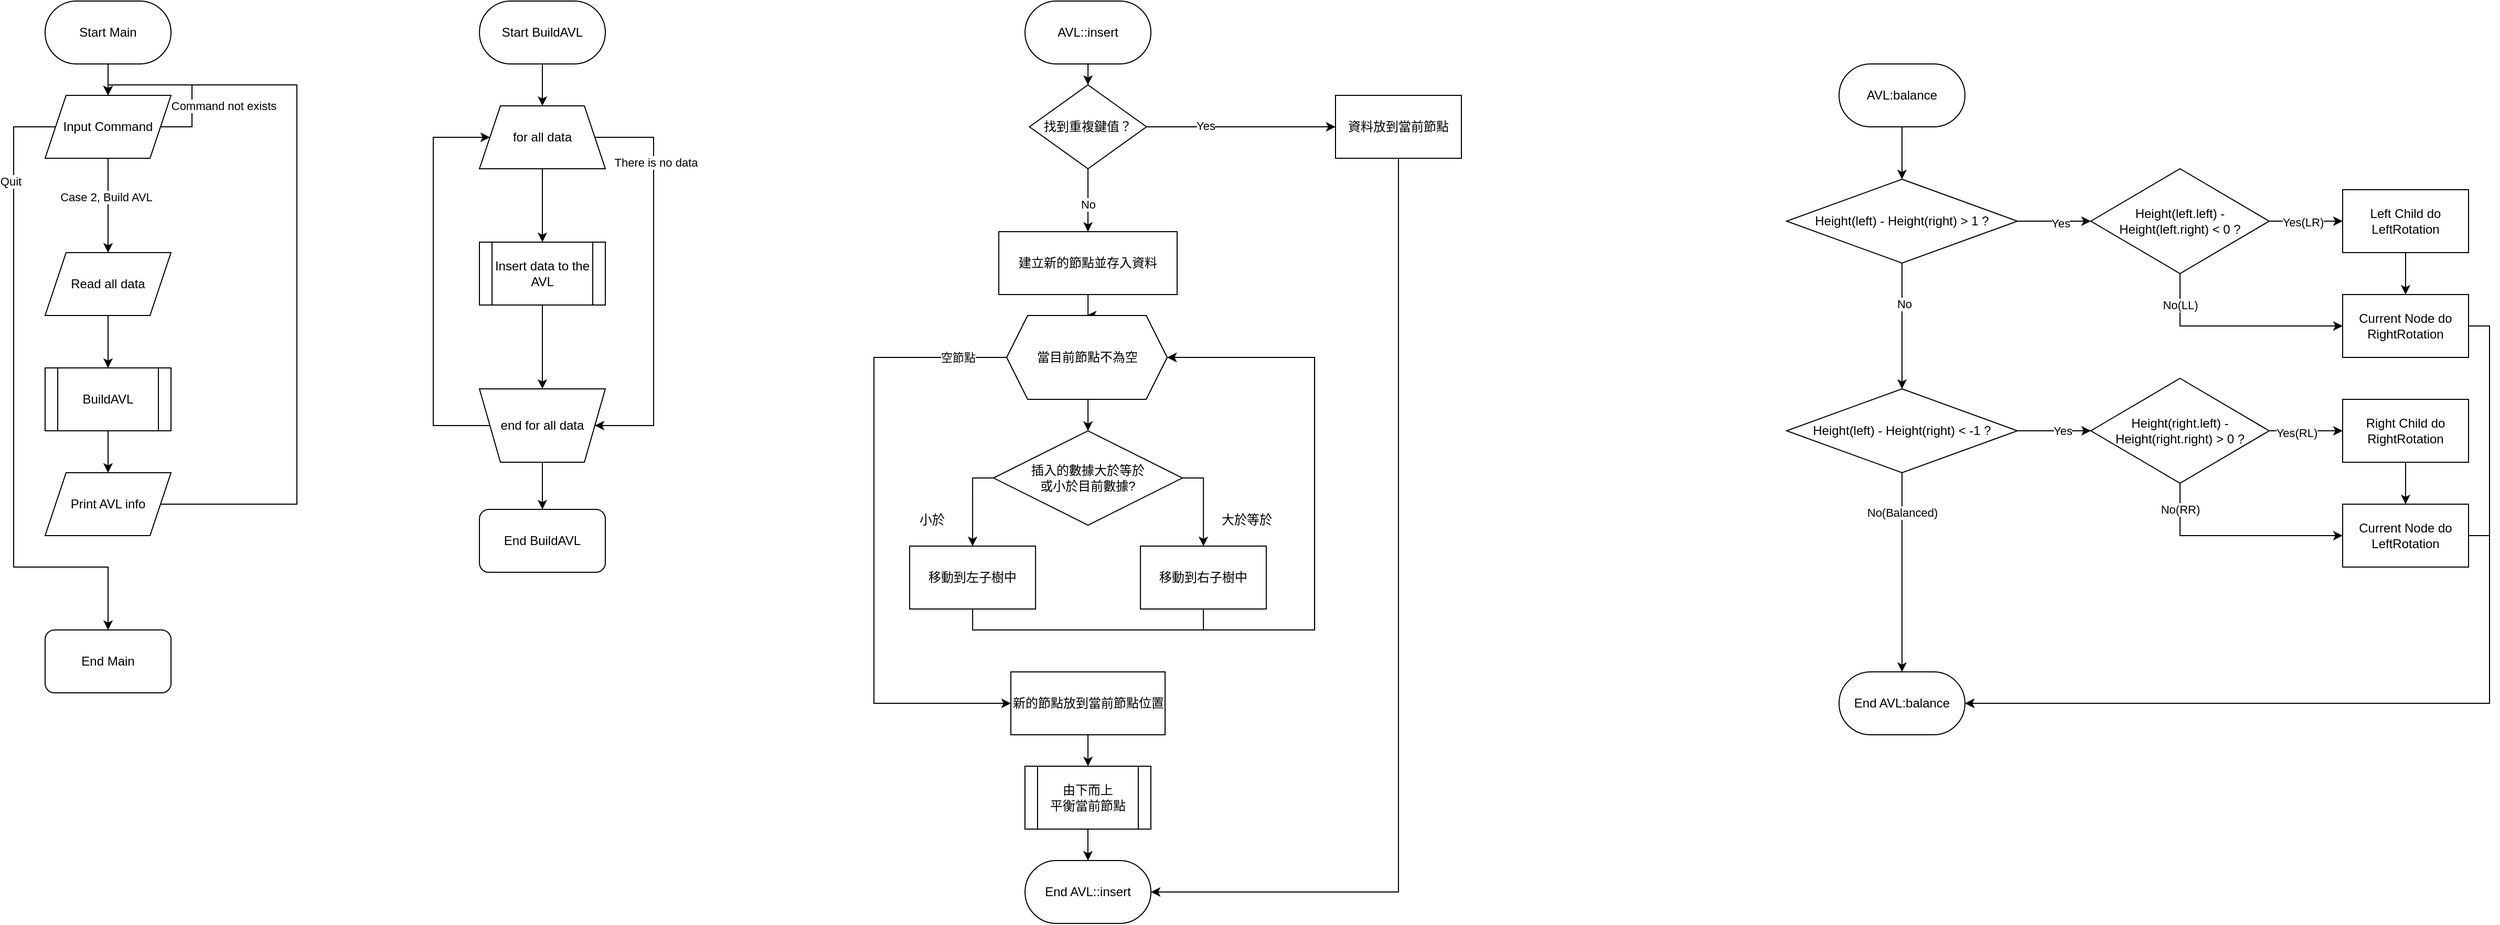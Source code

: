 <mxfile version="24.2.1" type="github">
  <diagram name="第 1 页" id="v7UUKKcGRogR1oaIsNhO">
    <mxGraphModel dx="1380" dy="741" grid="1" gridSize="10" guides="1" tooltips="1" connect="1" arrows="1" fold="1" page="1" pageScale="1" pageWidth="827" pageHeight="1169" math="0" shadow="0">
      <root>
        <mxCell id="0" />
        <mxCell id="1" parent="0" />
        <mxCell id="EWklBWPBWm8w05C-YDOi-1" style="edgeStyle=orthogonalEdgeStyle;rounded=0;orthogonalLoop=1;jettySize=auto;html=1;entryX=0.5;entryY=0;entryDx=0;entryDy=0;" parent="1" source="EWklBWPBWm8w05C-YDOi-2" target="EWklBWPBWm8w05C-YDOi-7" edge="1">
          <mxGeometry relative="1" as="geometry" />
        </mxCell>
        <mxCell id="EWklBWPBWm8w05C-YDOi-2" value="Start Main" style="rounded=1;whiteSpace=wrap;html=1;arcSize=50;" parent="1" vertex="1">
          <mxGeometry x="90" y="40" width="120" height="60" as="geometry" />
        </mxCell>
        <mxCell id="EWklBWPBWm8w05C-YDOi-3" style="edgeStyle=orthogonalEdgeStyle;rounded=0;orthogonalLoop=1;jettySize=auto;html=1;entryX=0.5;entryY=0;entryDx=0;entryDy=0;" parent="1" source="EWklBWPBWm8w05C-YDOi-7" edge="1">
          <mxGeometry relative="1" as="geometry">
            <mxPoint x="150" y="280" as="targetPoint" />
          </mxGeometry>
        </mxCell>
        <mxCell id="EWklBWPBWm8w05C-YDOi-4" value="Case 2, Build AVL" style="edgeLabel;html=1;align=center;verticalAlign=middle;resizable=0;points=[];" parent="EWklBWPBWm8w05C-YDOi-3" vertex="1" connectable="0">
          <mxGeometry x="-0.188" y="-2" relative="1" as="geometry">
            <mxPoint as="offset" />
          </mxGeometry>
        </mxCell>
        <mxCell id="EWklBWPBWm8w05C-YDOi-5" style="edgeStyle=orthogonalEdgeStyle;rounded=0;orthogonalLoop=1;jettySize=auto;html=1;entryX=0.5;entryY=0;entryDx=0;entryDy=0;" parent="1" source="EWklBWPBWm8w05C-YDOi-7" target="EWklBWPBWm8w05C-YDOi-16" edge="1">
          <mxGeometry relative="1" as="geometry">
            <Array as="points">
              <mxPoint x="60" y="160" />
              <mxPoint x="60" y="580" />
              <mxPoint x="150" y="580" />
            </Array>
          </mxGeometry>
        </mxCell>
        <mxCell id="EWklBWPBWm8w05C-YDOi-6" value="Quit" style="edgeLabel;html=1;align=center;verticalAlign=middle;resizable=0;points=[];" parent="EWklBWPBWm8w05C-YDOi-5" vertex="1" connectable="0">
          <mxGeometry x="-0.698" y="-3" relative="1" as="geometry">
            <mxPoint as="offset" />
          </mxGeometry>
        </mxCell>
        <mxCell id="EWklBWPBWm8w05C-YDOi-7" value="Input Command" style="shape=parallelogram;perimeter=parallelogramPerimeter;whiteSpace=wrap;html=1;fixedSize=1;" parent="1" vertex="1">
          <mxGeometry x="90" y="130" width="120" height="60" as="geometry" />
        </mxCell>
        <mxCell id="EWklBWPBWm8w05C-YDOi-8" style="edgeStyle=orthogonalEdgeStyle;rounded=0;orthogonalLoop=1;jettySize=auto;html=1;entryX=0.5;entryY=0;entryDx=0;entryDy=0;" parent="1" source="EWklBWPBWm8w05C-YDOi-7" target="EWklBWPBWm8w05C-YDOi-7" edge="1">
          <mxGeometry relative="1" as="geometry">
            <Array as="points">
              <mxPoint x="230" y="160" />
              <mxPoint x="230" y="120" />
              <mxPoint x="150" y="120" />
            </Array>
          </mxGeometry>
        </mxCell>
        <mxCell id="EWklBWPBWm8w05C-YDOi-9" value="Command not exists" style="edgeLabel;html=1;align=center;verticalAlign=middle;resizable=0;points=[];" parent="EWklBWPBWm8w05C-YDOi-8" vertex="1" connectable="0">
          <mxGeometry x="-0.415" y="-2" relative="1" as="geometry">
            <mxPoint x="28" y="-3" as="offset" />
          </mxGeometry>
        </mxCell>
        <mxCell id="EWklBWPBWm8w05C-YDOi-10" style="edgeStyle=orthogonalEdgeStyle;rounded=0;orthogonalLoop=1;jettySize=auto;html=1;entryX=0.5;entryY=0;entryDx=0;entryDy=0;" parent="1" source="EWklBWPBWm8w05C-YDOi-11" target="EWklBWPBWm8w05C-YDOi-13" edge="1">
          <mxGeometry relative="1" as="geometry" />
        </mxCell>
        <mxCell id="EWklBWPBWm8w05C-YDOi-11" value="Read all data" style="shape=parallelogram;perimeter=parallelogramPerimeter;whiteSpace=wrap;html=1;fixedSize=1;" parent="1" vertex="1">
          <mxGeometry x="90" y="280" width="120" height="60" as="geometry" />
        </mxCell>
        <mxCell id="EWklBWPBWm8w05C-YDOi-12" style="edgeStyle=orthogonalEdgeStyle;rounded=0;orthogonalLoop=1;jettySize=auto;html=1;entryX=0.5;entryY=0;entryDx=0;entryDy=0;" parent="1" source="EWklBWPBWm8w05C-YDOi-13" target="EWklBWPBWm8w05C-YDOi-15" edge="1">
          <mxGeometry relative="1" as="geometry" />
        </mxCell>
        <mxCell id="EWklBWPBWm8w05C-YDOi-13" value="BuildAVL" style="shape=process;whiteSpace=wrap;html=1;backgroundOutline=1;" parent="1" vertex="1">
          <mxGeometry x="90" y="390" width="120" height="60" as="geometry" />
        </mxCell>
        <mxCell id="EWklBWPBWm8w05C-YDOi-14" style="edgeStyle=orthogonalEdgeStyle;rounded=0;orthogonalLoop=1;jettySize=auto;html=1;entryX=0.5;entryY=0;entryDx=0;entryDy=0;exitX=1;exitY=0.5;exitDx=0;exitDy=0;" parent="1" source="EWklBWPBWm8w05C-YDOi-15" target="EWklBWPBWm8w05C-YDOi-7" edge="1">
          <mxGeometry relative="1" as="geometry">
            <Array as="points">
              <mxPoint x="330" y="520" />
              <mxPoint x="330" y="120" />
              <mxPoint x="150" y="120" />
            </Array>
            <mxPoint x="300" y="520" as="sourcePoint" />
            <mxPoint x="250" y="130" as="targetPoint" />
          </mxGeometry>
        </mxCell>
        <mxCell id="EWklBWPBWm8w05C-YDOi-15" value="Print AVL info" style="shape=parallelogram;perimeter=parallelogramPerimeter;whiteSpace=wrap;html=1;fixedSize=1;" parent="1" vertex="1">
          <mxGeometry x="90" y="490" width="120" height="60" as="geometry" />
        </mxCell>
        <mxCell id="EWklBWPBWm8w05C-YDOi-16" value="End Main" style="rounded=1;whiteSpace=wrap;html=1;" parent="1" vertex="1">
          <mxGeometry x="90" y="640" width="120" height="60" as="geometry" />
        </mxCell>
        <mxCell id="EWklBWPBWm8w05C-YDOi-17" style="edgeStyle=orthogonalEdgeStyle;rounded=0;orthogonalLoop=1;jettySize=auto;html=1;entryX=0.5;entryY=0;entryDx=0;entryDy=0;" parent="1" source="EWklBWPBWm8w05C-YDOi-18" target="EWklBWPBWm8w05C-YDOi-22" edge="1">
          <mxGeometry relative="1" as="geometry" />
        </mxCell>
        <mxCell id="EWklBWPBWm8w05C-YDOi-18" value="Start BuildAVL" style="rounded=1;whiteSpace=wrap;html=1;arcSize=50;" parent="1" vertex="1">
          <mxGeometry x="504" y="40" width="120" height="60" as="geometry" />
        </mxCell>
        <mxCell id="EWklBWPBWm8w05C-YDOi-19" style="edgeStyle=orthogonalEdgeStyle;rounded=0;orthogonalLoop=1;jettySize=auto;html=1;entryX=0.5;entryY=0;entryDx=0;entryDy=0;" parent="1" source="EWklBWPBWm8w05C-YDOi-22" target="EWklBWPBWm8w05C-YDOi-29" edge="1">
          <mxGeometry relative="1" as="geometry">
            <mxPoint x="564" y="230" as="targetPoint" />
          </mxGeometry>
        </mxCell>
        <mxCell id="EWklBWPBWm8w05C-YDOi-20" style="edgeStyle=orthogonalEdgeStyle;rounded=0;orthogonalLoop=1;jettySize=auto;html=1;entryX=1;entryY=0.5;entryDx=0;entryDy=0;" parent="1" source="EWklBWPBWm8w05C-YDOi-22" target="EWklBWPBWm8w05C-YDOi-25" edge="1">
          <mxGeometry relative="1" as="geometry">
            <Array as="points">
              <mxPoint x="670" y="170" />
              <mxPoint x="670" y="445" />
            </Array>
          </mxGeometry>
        </mxCell>
        <mxCell id="EWklBWPBWm8w05C-YDOi-21" value="There is no data" style="edgeLabel;html=1;align=center;verticalAlign=middle;resizable=0;points=[];" parent="EWklBWPBWm8w05C-YDOi-20" vertex="1" connectable="0">
          <mxGeometry x="-0.586" y="2" relative="1" as="geometry">
            <mxPoint as="offset" />
          </mxGeometry>
        </mxCell>
        <mxCell id="EWklBWPBWm8w05C-YDOi-22" value="for all data" style="shape=trapezoid;perimeter=trapezoidPerimeter;whiteSpace=wrap;html=1;fixedSize=1;" parent="1" vertex="1">
          <mxGeometry x="504" y="140" width="120" height="60" as="geometry" />
        </mxCell>
        <mxCell id="EWklBWPBWm8w05C-YDOi-23" style="edgeStyle=orthogonalEdgeStyle;rounded=0;orthogonalLoop=1;jettySize=auto;html=1;entryX=0;entryY=0.5;entryDx=0;entryDy=0;" parent="1" source="EWklBWPBWm8w05C-YDOi-25" target="EWklBWPBWm8w05C-YDOi-22" edge="1">
          <mxGeometry relative="1" as="geometry">
            <Array as="points">
              <mxPoint x="460" y="445" />
              <mxPoint x="460" y="170" />
            </Array>
          </mxGeometry>
        </mxCell>
        <mxCell id="EWklBWPBWm8w05C-YDOi-24" style="edgeStyle=orthogonalEdgeStyle;rounded=0;orthogonalLoop=1;jettySize=auto;html=1;entryX=0.5;entryY=0;entryDx=0;entryDy=0;" parent="1" source="EWklBWPBWm8w05C-YDOi-25" target="EWklBWPBWm8w05C-YDOi-30" edge="1">
          <mxGeometry relative="1" as="geometry" />
        </mxCell>
        <mxCell id="EWklBWPBWm8w05C-YDOi-25" value="end for all data" style="shape=trapezoid;perimeter=trapezoidPerimeter;whiteSpace=wrap;fixedSize=1;rotation=0;verticalAlign=middle;horizontal=1;html=1;flipV=1;" parent="1" vertex="1">
          <mxGeometry x="504" y="410" width="120" height="70" as="geometry" />
        </mxCell>
        <mxCell id="EWklBWPBWm8w05C-YDOi-28" style="edgeStyle=orthogonalEdgeStyle;rounded=0;orthogonalLoop=1;jettySize=auto;html=1;entryX=0.5;entryY=0;entryDx=0;entryDy=0;" parent="1" source="EWklBWPBWm8w05C-YDOi-29" target="EWklBWPBWm8w05C-YDOi-25" edge="1">
          <mxGeometry relative="1" as="geometry" />
        </mxCell>
        <mxCell id="EWklBWPBWm8w05C-YDOi-29" value="Insert data to the AVL" style="shape=process;whiteSpace=wrap;html=1;backgroundOutline=1;" parent="1" vertex="1">
          <mxGeometry x="504" y="270" width="120" height="60" as="geometry" />
        </mxCell>
        <mxCell id="EWklBWPBWm8w05C-YDOi-30" value="End BuildAVL" style="rounded=1;whiteSpace=wrap;html=1;" parent="1" vertex="1">
          <mxGeometry x="504" y="525" width="120" height="60" as="geometry" />
        </mxCell>
        <mxCell id="EWklBWPBWm8w05C-YDOi-53" style="edgeStyle=orthogonalEdgeStyle;rounded=0;orthogonalLoop=1;jettySize=auto;html=1;entryX=0.5;entryY=0;entryDx=0;entryDy=0;" parent="1" source="EWklBWPBWm8w05C-YDOi-32" target="EWklBWPBWm8w05C-YDOi-51" edge="1">
          <mxGeometry relative="1" as="geometry" />
        </mxCell>
        <mxCell id="EWklBWPBWm8w05C-YDOi-32" value="AVL::insert" style="rounded=1;whiteSpace=wrap;html=1;arcSize=50;" parent="1" vertex="1">
          <mxGeometry x="1024.06" y="40" width="120" height="60" as="geometry" />
        </mxCell>
        <mxCell id="EWklBWPBWm8w05C-YDOi-55" style="edgeStyle=orthogonalEdgeStyle;rounded=0;orthogonalLoop=1;jettySize=auto;html=1;entryX=0.5;entryY=0;entryDx=0;entryDy=0;" parent="1" source="EWklBWPBWm8w05C-YDOi-34" target="EWklBWPBWm8w05C-YDOi-41" edge="1">
          <mxGeometry relative="1" as="geometry" />
        </mxCell>
        <mxCell id="EWklBWPBWm8w05C-YDOi-34" value="建立新的節點並存入資料" style="rounded=0;whiteSpace=wrap;html=1;" parent="1" vertex="1">
          <mxGeometry x="999.06" y="260.02" width="170" height="60" as="geometry" />
        </mxCell>
        <mxCell id="EWklBWPBWm8w05C-YDOi-35" style="edgeStyle=orthogonalEdgeStyle;rounded=0;orthogonalLoop=1;jettySize=auto;html=1;exitX=0;exitY=0.5;exitDx=0;exitDy=0;entryX=0.5;entryY=0;entryDx=0;entryDy=0;" parent="1" source="EWklBWPBWm8w05C-YDOi-37" target="EWklBWPBWm8w05C-YDOi-43" edge="1">
          <mxGeometry relative="1" as="geometry" />
        </mxCell>
        <mxCell id="EWklBWPBWm8w05C-YDOi-36" style="edgeStyle=orthogonalEdgeStyle;rounded=0;orthogonalLoop=1;jettySize=auto;html=1;exitX=1;exitY=0.5;exitDx=0;exitDy=0;" parent="1" source="EWklBWPBWm8w05C-YDOi-37" target="EWklBWPBWm8w05C-YDOi-45" edge="1">
          <mxGeometry relative="1" as="geometry" />
        </mxCell>
        <mxCell id="EWklBWPBWm8w05C-YDOi-37" value="插入的數據大於等於&lt;br&gt;或小於目前數據?" style="rhombus;whiteSpace=wrap;html=1;" parent="1" vertex="1">
          <mxGeometry x="994.06" y="450.02" width="180" height="90" as="geometry" />
        </mxCell>
        <mxCell id="EWklBWPBWm8w05C-YDOi-38" style="edgeStyle=orthogonalEdgeStyle;rounded=0;orthogonalLoop=1;jettySize=auto;html=1;exitX=0.5;exitY=1;exitDx=0;exitDy=0;entryX=0.5;entryY=0;entryDx=0;entryDy=0;" parent="1" source="EWklBWPBWm8w05C-YDOi-41" target="EWklBWPBWm8w05C-YDOi-37" edge="1">
          <mxGeometry relative="1" as="geometry" />
        </mxCell>
        <mxCell id="EWklBWPBWm8w05C-YDOi-39" style="edgeStyle=orthogonalEdgeStyle;rounded=0;orthogonalLoop=1;jettySize=auto;html=1;entryX=0;entryY=0.5;entryDx=0;entryDy=0;" parent="1" source="EWklBWPBWm8w05C-YDOi-41" target="EWklBWPBWm8w05C-YDOi-49" edge="1">
          <mxGeometry relative="1" as="geometry">
            <Array as="points">
              <mxPoint x="880.06" y="380.02" />
              <mxPoint x="880.06" y="710.02" />
            </Array>
          </mxGeometry>
        </mxCell>
        <mxCell id="EWklBWPBWm8w05C-YDOi-40" value="空節點" style="edgeLabel;html=1;align=center;verticalAlign=middle;resizable=0;points=[];" parent="EWklBWPBWm8w05C-YDOi-39" vertex="1" connectable="0">
          <mxGeometry x="-0.841" relative="1" as="geometry">
            <mxPoint as="offset" />
          </mxGeometry>
        </mxCell>
        <mxCell id="EWklBWPBWm8w05C-YDOi-41" value="當目前節點不為空" style="shape=hexagon;perimeter=hexagonPerimeter2;whiteSpace=wrap;html=1;fixedSize=1;" parent="1" vertex="1">
          <mxGeometry x="1006.56" y="340.02" width="153" height="80" as="geometry" />
        </mxCell>
        <mxCell id="EWklBWPBWm8w05C-YDOi-42" style="edgeStyle=orthogonalEdgeStyle;rounded=0;orthogonalLoop=1;jettySize=auto;html=1;entryX=1;entryY=0.5;entryDx=0;entryDy=0;" parent="1" source="EWklBWPBWm8w05C-YDOi-43" target="EWklBWPBWm8w05C-YDOi-41" edge="1">
          <mxGeometry relative="1" as="geometry">
            <Array as="points">
              <mxPoint x="974.06" y="640.02" />
              <mxPoint x="1300.06" y="640.02" />
              <mxPoint x="1300.06" y="380.02" />
            </Array>
          </mxGeometry>
        </mxCell>
        <mxCell id="EWklBWPBWm8w05C-YDOi-43" value="移動到左子樹中" style="whiteSpace=wrap;html=1;" parent="1" vertex="1">
          <mxGeometry x="914.06" y="560.02" width="120" height="60" as="geometry" />
        </mxCell>
        <mxCell id="EWklBWPBWm8w05C-YDOi-44" style="edgeStyle=orthogonalEdgeStyle;rounded=0;orthogonalLoop=1;jettySize=auto;html=1;entryX=1;entryY=0.5;entryDx=0;entryDy=0;" parent="1" source="EWklBWPBWm8w05C-YDOi-45" target="EWklBWPBWm8w05C-YDOi-41" edge="1">
          <mxGeometry relative="1" as="geometry">
            <Array as="points">
              <mxPoint x="1194.06" y="640.02" />
              <mxPoint x="1300.06" y="640.02" />
              <mxPoint x="1300.06" y="380.02" />
            </Array>
          </mxGeometry>
        </mxCell>
        <mxCell id="EWklBWPBWm8w05C-YDOi-45" value="移動到右子樹中" style="whiteSpace=wrap;html=1;" parent="1" vertex="1">
          <mxGeometry x="1134.06" y="560.02" width="120" height="60" as="geometry" />
        </mxCell>
        <mxCell id="EWklBWPBWm8w05C-YDOi-46" value="大於等於" style="text;html=1;align=center;verticalAlign=middle;resizable=0;points=[];autosize=1;strokeColor=none;fillColor=none;" parent="1" vertex="1">
          <mxGeometry x="1200.06" y="520.02" width="70" height="30" as="geometry" />
        </mxCell>
        <mxCell id="EWklBWPBWm8w05C-YDOi-47" value="小於" style="text;html=1;align=center;verticalAlign=middle;resizable=0;points=[];autosize=1;strokeColor=none;fillColor=none;" parent="1" vertex="1">
          <mxGeometry x="910.06" y="520.02" width="50" height="30" as="geometry" />
        </mxCell>
        <mxCell id="EWklBWPBWm8w05C-YDOi-48" style="edgeStyle=orthogonalEdgeStyle;rounded=0;orthogonalLoop=1;jettySize=auto;html=1;exitX=0.5;exitY=1;exitDx=0;exitDy=0;entryX=0.5;entryY=0;entryDx=0;entryDy=0;" parent="1" source="EWklBWPBWm8w05C-YDOi-49" edge="1">
          <mxGeometry relative="1" as="geometry">
            <mxPoint x="1084.06" y="770.02" as="targetPoint" />
          </mxGeometry>
        </mxCell>
        <mxCell id="EWklBWPBWm8w05C-YDOi-49" value="新的節點放到當前節點位置" style="whiteSpace=wrap;html=1;" parent="1" vertex="1">
          <mxGeometry x="1010.56" y="680.02" width="147" height="60" as="geometry" />
        </mxCell>
        <mxCell id="EWklBWPBWm8w05C-YDOi-50" value="End AVL::insert" style="rounded=1;whiteSpace=wrap;html=1;arcSize=50;" parent="1" vertex="1">
          <mxGeometry x="1024.06" y="860" width="120" height="60" as="geometry" />
        </mxCell>
        <mxCell id="EWklBWPBWm8w05C-YDOi-54" style="edgeStyle=orthogonalEdgeStyle;rounded=0;orthogonalLoop=1;jettySize=auto;html=1;entryX=0.5;entryY=0;entryDx=0;entryDy=0;exitX=0.5;exitY=1;exitDx=0;exitDy=0;" parent="1" source="EWklBWPBWm8w05C-YDOi-51" target="EWklBWPBWm8w05C-YDOi-34" edge="1">
          <mxGeometry relative="1" as="geometry">
            <mxPoint x="1084.091" y="239.998" as="sourcePoint" />
          </mxGeometry>
        </mxCell>
        <mxCell id="EWklBWPBWm8w05C-YDOi-56" value="No" style="edgeLabel;html=1;align=center;verticalAlign=middle;resizable=0;points=[];" parent="EWklBWPBWm8w05C-YDOi-54" vertex="1" connectable="0">
          <mxGeometry x="0.127" relative="1" as="geometry">
            <mxPoint as="offset" />
          </mxGeometry>
        </mxCell>
        <mxCell id="EWklBWPBWm8w05C-YDOi-58" style="edgeStyle=orthogonalEdgeStyle;rounded=0;orthogonalLoop=1;jettySize=auto;html=1;entryX=0;entryY=0.5;entryDx=0;entryDy=0;" parent="1" source="EWklBWPBWm8w05C-YDOi-51" target="EWklBWPBWm8w05C-YDOi-57" edge="1">
          <mxGeometry relative="1" as="geometry" />
        </mxCell>
        <mxCell id="EWklBWPBWm8w05C-YDOi-60" value="Yes" style="edgeLabel;html=1;align=center;verticalAlign=middle;resizable=0;points=[];" parent="EWklBWPBWm8w05C-YDOi-58" vertex="1" connectable="0">
          <mxGeometry x="-0.383" y="1" relative="1" as="geometry">
            <mxPoint as="offset" />
          </mxGeometry>
        </mxCell>
        <mxCell id="EWklBWPBWm8w05C-YDOi-51" value="找到重複鍵值？" style="rhombus;whiteSpace=wrap;html=1;" parent="1" vertex="1">
          <mxGeometry x="1028.28" y="120" width="111.56" height="80" as="geometry" />
        </mxCell>
        <mxCell id="EWklBWPBWm8w05C-YDOi-59" style="edgeStyle=orthogonalEdgeStyle;rounded=0;orthogonalLoop=1;jettySize=auto;html=1;entryX=1;entryY=0.5;entryDx=0;entryDy=0;" parent="1" source="EWklBWPBWm8w05C-YDOi-57" target="EWklBWPBWm8w05C-YDOi-50" edge="1">
          <mxGeometry relative="1" as="geometry">
            <Array as="points">
              <mxPoint x="1380" y="890" />
            </Array>
          </mxGeometry>
        </mxCell>
        <mxCell id="EWklBWPBWm8w05C-YDOi-57" value="資料放到當前節點" style="rounded=0;whiteSpace=wrap;html=1;" parent="1" vertex="1">
          <mxGeometry x="1320" y="130" width="120" height="60" as="geometry" />
        </mxCell>
        <mxCell id="EWklBWPBWm8w05C-YDOi-62" style="edgeStyle=orthogonalEdgeStyle;rounded=0;orthogonalLoop=1;jettySize=auto;html=1;entryX=0.5;entryY=0;entryDx=0;entryDy=0;" parent="1" source="EWklBWPBWm8w05C-YDOi-61" target="EWklBWPBWm8w05C-YDOi-50" edge="1">
          <mxGeometry relative="1" as="geometry" />
        </mxCell>
        <mxCell id="EWklBWPBWm8w05C-YDOi-61" value="由下而上&lt;div&gt;平衡當前節點&lt;/div&gt;" style="shape=process;whiteSpace=wrap;html=1;backgroundOutline=1;" parent="1" vertex="1">
          <mxGeometry x="1024" y="770" width="120" height="60" as="geometry" />
        </mxCell>
        <mxCell id="EWklBWPBWm8w05C-YDOi-65" style="edgeStyle=orthogonalEdgeStyle;rounded=0;orthogonalLoop=1;jettySize=auto;html=1;entryX=0.5;entryY=0;entryDx=0;entryDy=0;exitX=0.5;exitY=1;exitDx=0;exitDy=0;" parent="1" source="EWklBWPBWm8w05C-YDOi-63" target="EWklBWPBWm8w05C-YDOi-64" edge="1">
          <mxGeometry relative="1" as="geometry">
            <Array as="points">
              <mxPoint x="1860" y="180" />
              <mxPoint x="1860" y="180" />
            </Array>
          </mxGeometry>
        </mxCell>
        <mxCell id="EWklBWPBWm8w05C-YDOi-63" value="AVL:balance" style="rounded=1;whiteSpace=wrap;html=1;arcSize=50;" parent="1" vertex="1">
          <mxGeometry x="1800" y="100" width="120" height="60" as="geometry" />
        </mxCell>
        <mxCell id="EWklBWPBWm8w05C-YDOi-69" style="edgeStyle=orthogonalEdgeStyle;rounded=0;orthogonalLoop=1;jettySize=auto;html=1;entryX=0;entryY=0.5;entryDx=0;entryDy=0;" parent="1" source="EWklBWPBWm8w05C-YDOi-64" target="EWklBWPBWm8w05C-YDOi-68" edge="1">
          <mxGeometry relative="1" as="geometry">
            <mxPoint x="2002" y="250" as="targetPoint" />
          </mxGeometry>
        </mxCell>
        <mxCell id="EWklBWPBWm8w05C-YDOi-70" value="Yes" style="edgeLabel;html=1;align=center;verticalAlign=middle;resizable=0;points=[];" parent="EWklBWPBWm8w05C-YDOi-69" vertex="1" connectable="0">
          <mxGeometry x="0.165" y="2" relative="1" as="geometry">
            <mxPoint y="4" as="offset" />
          </mxGeometry>
        </mxCell>
        <mxCell id="EWklBWPBWm8w05C-YDOi-73" style="edgeStyle=orthogonalEdgeStyle;rounded=0;orthogonalLoop=1;jettySize=auto;html=1;entryX=0.5;entryY=0;entryDx=0;entryDy=0;" parent="1" source="EWklBWPBWm8w05C-YDOi-64" target="EWklBWPBWm8w05C-YDOi-72" edge="1">
          <mxGeometry relative="1" as="geometry" />
        </mxCell>
        <mxCell id="EWklBWPBWm8w05C-YDOi-88" value="No" style="edgeLabel;html=1;align=center;verticalAlign=middle;resizable=0;points=[];" parent="EWklBWPBWm8w05C-YDOi-73" vertex="1" connectable="0">
          <mxGeometry x="-0.359" y="2" relative="1" as="geometry">
            <mxPoint as="offset" />
          </mxGeometry>
        </mxCell>
        <mxCell id="EWklBWPBWm8w05C-YDOi-64" value="Height(left) - Height(right) &amp;gt; 1 ?" style="rhombus;whiteSpace=wrap;html=1;" parent="1" vertex="1">
          <mxGeometry x="1750" y="210" width="220" height="80" as="geometry" />
        </mxCell>
        <mxCell id="EWklBWPBWm8w05C-YDOi-75" style="edgeStyle=orthogonalEdgeStyle;rounded=0;orthogonalLoop=1;jettySize=auto;html=1;entryX=0;entryY=0.5;entryDx=0;entryDy=0;" parent="1" source="EWklBWPBWm8w05C-YDOi-68" target="EWklBWPBWm8w05C-YDOi-74" edge="1">
          <mxGeometry relative="1" as="geometry" />
        </mxCell>
        <mxCell id="EWklBWPBWm8w05C-YDOi-76" value="Yes(LR)" style="edgeLabel;html=1;align=center;verticalAlign=middle;resizable=0;points=[];" parent="EWklBWPBWm8w05C-YDOi-75" vertex="1" connectable="0">
          <mxGeometry x="-0.09" y="-1" relative="1" as="geometry">
            <mxPoint as="offset" />
          </mxGeometry>
        </mxCell>
        <mxCell id="EWklBWPBWm8w05C-YDOi-78" style="edgeStyle=orthogonalEdgeStyle;rounded=0;orthogonalLoop=1;jettySize=auto;html=1;entryX=0;entryY=0.5;entryDx=0;entryDy=0;" parent="1" source="EWklBWPBWm8w05C-YDOi-68" target="EWklBWPBWm8w05C-YDOi-77" edge="1">
          <mxGeometry relative="1" as="geometry">
            <Array as="points">
              <mxPoint x="2125" y="350" />
            </Array>
          </mxGeometry>
        </mxCell>
        <mxCell id="EWklBWPBWm8w05C-YDOi-80" value="No(LL)" style="edgeLabel;html=1;align=center;verticalAlign=middle;resizable=0;points=[];" parent="EWklBWPBWm8w05C-YDOi-78" vertex="1" connectable="0">
          <mxGeometry x="-0.784" relative="1" as="geometry">
            <mxPoint y="8" as="offset" />
          </mxGeometry>
        </mxCell>
        <mxCell id="EWklBWPBWm8w05C-YDOi-68" value="Height(left.left) - Height(left.right) &amp;lt; 0 ?" style="rhombus;whiteSpace=wrap;html=1;" parent="1" vertex="1">
          <mxGeometry x="2040" y="200" width="170" height="100" as="geometry" />
        </mxCell>
        <mxCell id="EWklBWPBWm8w05C-YDOi-82" style="edgeStyle=orthogonalEdgeStyle;rounded=0;orthogonalLoop=1;jettySize=auto;html=1;entryX=0;entryY=0.5;entryDx=0;entryDy=0;" parent="1" source="EWklBWPBWm8w05C-YDOi-72" target="EWklBWPBWm8w05C-YDOi-81" edge="1">
          <mxGeometry relative="1" as="geometry">
            <mxPoint x="2002" y="450.0" as="targetPoint" />
          </mxGeometry>
        </mxCell>
        <mxCell id="EWklBWPBWm8w05C-YDOi-83" value="Yes" style="edgeLabel;html=1;align=center;verticalAlign=middle;resizable=0;points=[];" parent="EWklBWPBWm8w05C-YDOi-82" vertex="1" connectable="0">
          <mxGeometry x="0.222" relative="1" as="geometry">
            <mxPoint as="offset" />
          </mxGeometry>
        </mxCell>
        <mxCell id="EWklBWPBWm8w05C-YDOi-95" style="edgeStyle=orthogonalEdgeStyle;rounded=0;orthogonalLoop=1;jettySize=auto;html=1;entryX=0.5;entryY=0;entryDx=0;entryDy=0;" parent="1" source="EWklBWPBWm8w05C-YDOi-72" target="EWklBWPBWm8w05C-YDOi-93" edge="1">
          <mxGeometry relative="1" as="geometry" />
        </mxCell>
        <mxCell id="EWklBWPBWm8w05C-YDOi-96" value="No(Balanced)" style="edgeLabel;html=1;align=center;verticalAlign=middle;resizable=0;points=[];" parent="EWklBWPBWm8w05C-YDOi-95" vertex="1" connectable="0">
          <mxGeometry x="-0.602" relative="1" as="geometry">
            <mxPoint as="offset" />
          </mxGeometry>
        </mxCell>
        <mxCell id="EWklBWPBWm8w05C-YDOi-72" value="Height(left) - Height(right) &amp;lt; -1 ?" style="rhombus;whiteSpace=wrap;html=1;" parent="1" vertex="1">
          <mxGeometry x="1750" y="410" width="220" height="80" as="geometry" />
        </mxCell>
        <mxCell id="EWklBWPBWm8w05C-YDOi-79" style="edgeStyle=orthogonalEdgeStyle;rounded=0;orthogonalLoop=1;jettySize=auto;html=1;entryX=0.5;entryY=0;entryDx=0;entryDy=0;" parent="1" source="EWklBWPBWm8w05C-YDOi-74" target="EWklBWPBWm8w05C-YDOi-77" edge="1">
          <mxGeometry relative="1" as="geometry" />
        </mxCell>
        <mxCell id="EWklBWPBWm8w05C-YDOi-74" value="Left Child do LeftRotation" style="rounded=0;whiteSpace=wrap;html=1;" parent="1" vertex="1">
          <mxGeometry x="2280" y="220" width="120" height="60" as="geometry" />
        </mxCell>
        <mxCell id="EWklBWPBWm8w05C-YDOi-92" style="edgeStyle=orthogonalEdgeStyle;rounded=0;orthogonalLoop=1;jettySize=auto;html=1;entryX=1;entryY=0.5;entryDx=0;entryDy=0;" parent="1" source="EWklBWPBWm8w05C-YDOi-77" target="EWklBWPBWm8w05C-YDOi-93" edge="1">
          <mxGeometry relative="1" as="geometry">
            <mxPoint x="2430" y="740" as="targetPoint" />
            <Array as="points">
              <mxPoint x="2420" y="350" />
              <mxPoint x="2420" y="710" />
            </Array>
          </mxGeometry>
        </mxCell>
        <mxCell id="EWklBWPBWm8w05C-YDOi-77" value="Current Node do&lt;div&gt;RightRotation&lt;/div&gt;" style="rounded=0;whiteSpace=wrap;html=1;" parent="1" vertex="1">
          <mxGeometry x="2280" y="320" width="120" height="60" as="geometry" />
        </mxCell>
        <mxCell id="EWklBWPBWm8w05C-YDOi-87" style="edgeStyle=orthogonalEdgeStyle;rounded=0;orthogonalLoop=1;jettySize=auto;html=1;entryX=0;entryY=0.5;entryDx=0;entryDy=0;" parent="1" source="EWklBWPBWm8w05C-YDOi-81" target="EWklBWPBWm8w05C-YDOi-85" edge="1">
          <mxGeometry relative="1" as="geometry" />
        </mxCell>
        <mxCell id="EWklBWPBWm8w05C-YDOi-90" value="Yes(RL)" style="edgeLabel;html=1;align=center;verticalAlign=middle;resizable=0;points=[];" parent="EWklBWPBWm8w05C-YDOi-87" vertex="1" connectable="0">
          <mxGeometry x="-0.269" y="-2" relative="1" as="geometry">
            <mxPoint as="offset" />
          </mxGeometry>
        </mxCell>
        <mxCell id="EWklBWPBWm8w05C-YDOi-89" style="edgeStyle=orthogonalEdgeStyle;rounded=0;orthogonalLoop=1;jettySize=auto;html=1;entryX=0;entryY=0.5;entryDx=0;entryDy=0;" parent="1" source="EWklBWPBWm8w05C-YDOi-81" target="EWklBWPBWm8w05C-YDOi-86" edge="1">
          <mxGeometry relative="1" as="geometry">
            <Array as="points">
              <mxPoint x="2125" y="550" />
            </Array>
          </mxGeometry>
        </mxCell>
        <mxCell id="EWklBWPBWm8w05C-YDOi-91" value="No(RR)" style="edgeLabel;html=1;align=center;verticalAlign=middle;resizable=0;points=[];" parent="EWklBWPBWm8w05C-YDOi-89" vertex="1" connectable="0">
          <mxGeometry x="-0.661" y="2" relative="1" as="geometry">
            <mxPoint x="-2" y="-10" as="offset" />
          </mxGeometry>
        </mxCell>
        <mxCell id="EWklBWPBWm8w05C-YDOi-81" value="Height(right.left) - Height(right.right) &amp;gt; 0 ?" style="rhombus;whiteSpace=wrap;html=1;" parent="1" vertex="1">
          <mxGeometry x="2040" y="400" width="170" height="100" as="geometry" />
        </mxCell>
        <mxCell id="EWklBWPBWm8w05C-YDOi-84" style="edgeStyle=orthogonalEdgeStyle;rounded=0;orthogonalLoop=1;jettySize=auto;html=1;entryX=0.5;entryY=0;entryDx=0;entryDy=0;" parent="1" source="EWklBWPBWm8w05C-YDOi-85" target="EWklBWPBWm8w05C-YDOi-86" edge="1">
          <mxGeometry relative="1" as="geometry" />
        </mxCell>
        <mxCell id="EWklBWPBWm8w05C-YDOi-85" value="Right Child do RightRotation" style="rounded=0;whiteSpace=wrap;html=1;" parent="1" vertex="1">
          <mxGeometry x="2280" y="420.02" width="120" height="60" as="geometry" />
        </mxCell>
        <mxCell id="EWklBWPBWm8w05C-YDOi-94" style="edgeStyle=orthogonalEdgeStyle;rounded=0;orthogonalLoop=1;jettySize=auto;html=1;entryX=1;entryY=0.5;entryDx=0;entryDy=0;" parent="1" source="EWklBWPBWm8w05C-YDOi-86" target="EWklBWPBWm8w05C-YDOi-93" edge="1">
          <mxGeometry relative="1" as="geometry">
            <Array as="points">
              <mxPoint x="2420" y="550" />
              <mxPoint x="2420" y="710" />
            </Array>
          </mxGeometry>
        </mxCell>
        <mxCell id="EWklBWPBWm8w05C-YDOi-86" value="Current Node do&lt;div&gt;LeftRotation&lt;/div&gt;" style="rounded=0;whiteSpace=wrap;html=1;" parent="1" vertex="1">
          <mxGeometry x="2280" y="520.02" width="120" height="60" as="geometry" />
        </mxCell>
        <mxCell id="EWklBWPBWm8w05C-YDOi-93" value="End AVL:balance" style="rounded=1;whiteSpace=wrap;html=1;arcSize=50;" parent="1" vertex="1">
          <mxGeometry x="1800" y="680.02" width="120" height="60" as="geometry" />
        </mxCell>
      </root>
    </mxGraphModel>
  </diagram>
</mxfile>
